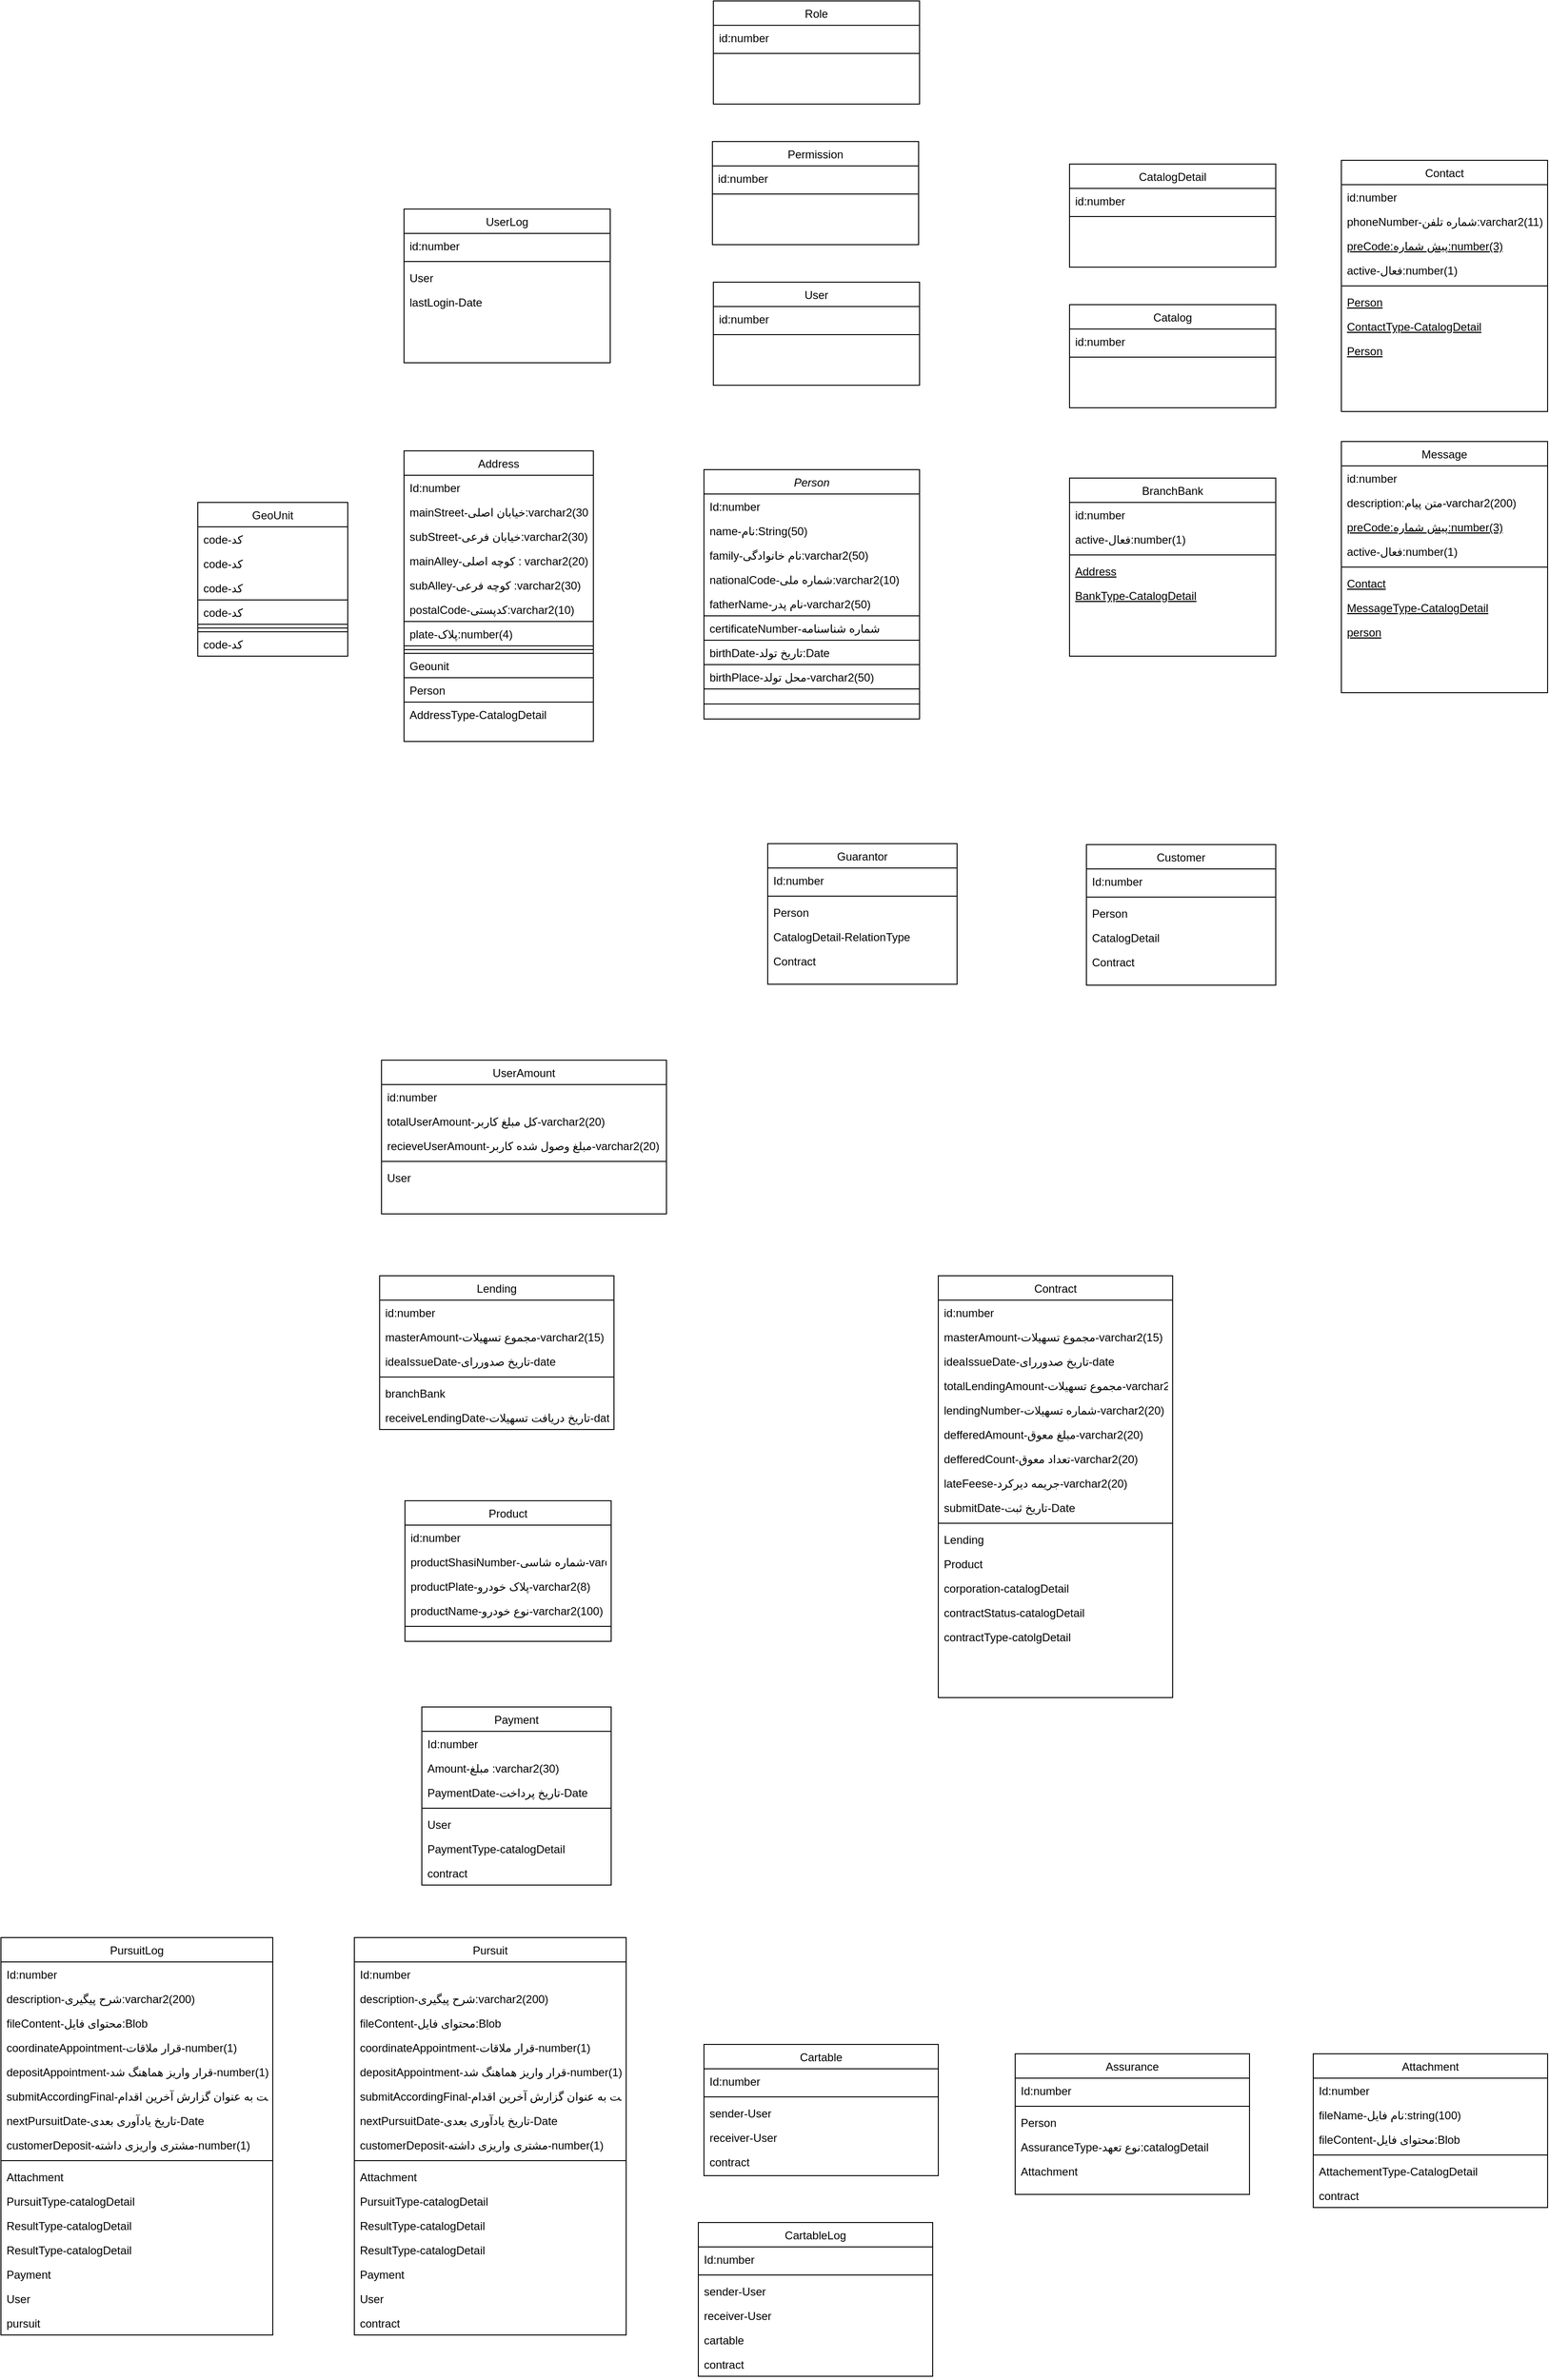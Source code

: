 <mxfile version="13.6.4" type="device"><diagram id="C5RBs43oDa-KdzZeNtuy" name="Page-1"><mxGraphModel dx="2522" dy="2820" grid="1" gridSize="10" guides="1" tooltips="1" connect="1" arrows="1" fold="1" page="1" pageScale="1" pageWidth="827" pageHeight="1169" math="0" shadow="0"><root><mxCell id="WIyWlLk6GJQsqaUBKTNV-0"/><mxCell id="WIyWlLk6GJQsqaUBKTNV-1" parent="WIyWlLk6GJQsqaUBKTNV-0"/><mxCell id="zkfFHV4jXpPFQw0GAbJ--6" value="Contact" style="swimlane;fontStyle=0;align=center;verticalAlign=top;childLayout=stackLayout;horizontal=1;startSize=26;horizontalStack=0;resizeParent=1;resizeLast=0;collapsible=1;marginBottom=0;rounded=0;shadow=0;strokeWidth=1;" parent="WIyWlLk6GJQsqaUBKTNV-1" vertex="1"><mxGeometry x="560" y="-1330" width="220" height="268" as="geometry"><mxRectangle x="130" y="380" width="160" height="26" as="alternateBounds"/></mxGeometry></mxCell><mxCell id="zkfFHV4jXpPFQw0GAbJ--7" value="id:number" style="text;align=left;verticalAlign=top;spacingLeft=4;spacingRight=4;overflow=hidden;rotatable=0;points=[[0,0.5],[1,0.5]];portConstraint=eastwest;" parent="zkfFHV4jXpPFQw0GAbJ--6" vertex="1"><mxGeometry y="26" width="220" height="26" as="geometry"/></mxCell><mxCell id="zkfFHV4jXpPFQw0GAbJ--8" value="phoneNumber-شماره تلفن:varchar2(11)" style="text;align=left;verticalAlign=top;spacingLeft=4;spacingRight=4;overflow=hidden;rotatable=0;points=[[0,0.5],[1,0.5]];portConstraint=eastwest;rounded=0;shadow=0;html=0;" parent="zkfFHV4jXpPFQw0GAbJ--6" vertex="1"><mxGeometry y="52" width="220" height="26" as="geometry"/></mxCell><mxCell id="zkfFHV4jXpPFQw0GAbJ--10" value="preCode:پیش شماره:number(3)" style="text;align=left;verticalAlign=top;spacingLeft=4;spacingRight=4;overflow=hidden;rotatable=0;points=[[0,0.5],[1,0.5]];portConstraint=eastwest;fontStyle=4" parent="zkfFHV4jXpPFQw0GAbJ--6" vertex="1"><mxGeometry y="78" width="220" height="26" as="geometry"/></mxCell><mxCell id="zkfFHV4jXpPFQw0GAbJ--11" value="active-فعال:number(1)" style="text;align=left;verticalAlign=top;spacingLeft=4;spacingRight=4;overflow=hidden;rotatable=0;points=[[0,0.5],[1,0.5]];portConstraint=eastwest;" parent="zkfFHV4jXpPFQw0GAbJ--6" vertex="1"><mxGeometry y="104" width="220" height="26" as="geometry"/></mxCell><mxCell id="zkfFHV4jXpPFQw0GAbJ--9" value="" style="line;html=1;strokeWidth=1;align=left;verticalAlign=middle;spacingTop=-1;spacingLeft=3;spacingRight=3;rotatable=0;labelPosition=right;points=[];portConstraint=eastwest;" parent="zkfFHV4jXpPFQw0GAbJ--6" vertex="1"><mxGeometry y="130" width="220" height="8" as="geometry"/></mxCell><mxCell id="hDIeTfLt6KvK6d02lA_s-30" value="Person" style="text;align=left;verticalAlign=top;spacingLeft=4;spacingRight=4;overflow=hidden;rotatable=0;points=[[0,0.5],[1,0.5]];portConstraint=eastwest;fontStyle=4" parent="zkfFHV4jXpPFQw0GAbJ--6" vertex="1"><mxGeometry y="138" width="220" height="26" as="geometry"/></mxCell><mxCell id="hDIeTfLt6KvK6d02lA_s-31" value="ContactType-CatalogDetail" style="text;align=left;verticalAlign=top;spacingLeft=4;spacingRight=4;overflow=hidden;rotatable=0;points=[[0,0.5],[1,0.5]];portConstraint=eastwest;fontStyle=4" parent="zkfFHV4jXpPFQw0GAbJ--6" vertex="1"><mxGeometry y="164" width="220" height="26" as="geometry"/></mxCell><mxCell id="hDIeTfLt6KvK6d02lA_s-32" value="Person" style="text;align=left;verticalAlign=top;spacingLeft=4;spacingRight=4;overflow=hidden;rotatable=0;points=[[0,0.5],[1,0.5]];portConstraint=eastwest;fontStyle=4" parent="zkfFHV4jXpPFQw0GAbJ--6" vertex="1"><mxGeometry y="190" width="220" height="26" as="geometry"/></mxCell><mxCell id="hDIeTfLt6KvK6d02lA_s-39" value="Message" style="swimlane;fontStyle=0;align=center;verticalAlign=top;childLayout=stackLayout;horizontal=1;startSize=26;horizontalStack=0;resizeParent=1;resizeLast=0;collapsible=1;marginBottom=0;rounded=0;shadow=0;strokeWidth=1;" parent="WIyWlLk6GJQsqaUBKTNV-1" vertex="1"><mxGeometry x="560" y="-1030" width="220" height="268" as="geometry"><mxRectangle x="130" y="380" width="160" height="26" as="alternateBounds"/></mxGeometry></mxCell><mxCell id="hDIeTfLt6KvK6d02lA_s-40" value="id:number" style="text;align=left;verticalAlign=top;spacingLeft=4;spacingRight=4;overflow=hidden;rotatable=0;points=[[0,0.5],[1,0.5]];portConstraint=eastwest;" parent="hDIeTfLt6KvK6d02lA_s-39" vertex="1"><mxGeometry y="26" width="220" height="26" as="geometry"/></mxCell><mxCell id="hDIeTfLt6KvK6d02lA_s-41" value="description:متن پیام-varchar2(200)" style="text;align=left;verticalAlign=top;spacingLeft=4;spacingRight=4;overflow=hidden;rotatable=0;points=[[0,0.5],[1,0.5]];portConstraint=eastwest;rounded=0;shadow=0;html=0;" parent="hDIeTfLt6KvK6d02lA_s-39" vertex="1"><mxGeometry y="52" width="220" height="26" as="geometry"/></mxCell><mxCell id="hDIeTfLt6KvK6d02lA_s-42" value="preCode:پیش شماره:number(3)" style="text;align=left;verticalAlign=top;spacingLeft=4;spacingRight=4;overflow=hidden;rotatable=0;points=[[0,0.5],[1,0.5]];portConstraint=eastwest;fontStyle=4" parent="hDIeTfLt6KvK6d02lA_s-39" vertex="1"><mxGeometry y="78" width="220" height="26" as="geometry"/></mxCell><mxCell id="hDIeTfLt6KvK6d02lA_s-43" value="active-فعال:number(1)" style="text;align=left;verticalAlign=top;spacingLeft=4;spacingRight=4;overflow=hidden;rotatable=0;points=[[0,0.5],[1,0.5]];portConstraint=eastwest;" parent="hDIeTfLt6KvK6d02lA_s-39" vertex="1"><mxGeometry y="104" width="220" height="26" as="geometry"/></mxCell><mxCell id="hDIeTfLt6KvK6d02lA_s-46" value="" style="line;html=1;strokeWidth=1;align=left;verticalAlign=middle;spacingTop=-1;spacingLeft=3;spacingRight=3;rotatable=0;labelPosition=right;points=[];portConstraint=eastwest;" parent="hDIeTfLt6KvK6d02lA_s-39" vertex="1"><mxGeometry y="130" width="220" height="8" as="geometry"/></mxCell><mxCell id="hDIeTfLt6KvK6d02lA_s-47" value="Contact" style="text;align=left;verticalAlign=top;spacingLeft=4;spacingRight=4;overflow=hidden;rotatable=0;points=[[0,0.5],[1,0.5]];portConstraint=eastwest;fontStyle=4" parent="hDIeTfLt6KvK6d02lA_s-39" vertex="1"><mxGeometry y="138" width="220" height="26" as="geometry"/></mxCell><mxCell id="hDIeTfLt6KvK6d02lA_s-48" value="MessageType-CatalogDetail" style="text;align=left;verticalAlign=top;spacingLeft=4;spacingRight=4;overflow=hidden;rotatable=0;points=[[0,0.5],[1,0.5]];portConstraint=eastwest;fontStyle=4" parent="hDIeTfLt6KvK6d02lA_s-39" vertex="1"><mxGeometry y="164" width="220" height="26" as="geometry"/></mxCell><mxCell id="3shs-tokEm1xAMfO8wNQ-30" value="person" style="text;align=left;verticalAlign=top;spacingLeft=4;spacingRight=4;overflow=hidden;rotatable=0;points=[[0,0.5],[1,0.5]];portConstraint=eastwest;fontStyle=4" parent="hDIeTfLt6KvK6d02lA_s-39" vertex="1"><mxGeometry y="190" width="220" height="26" as="geometry"/></mxCell><mxCell id="zkfFHV4jXpPFQw0GAbJ--17" value="Address" style="swimlane;fontStyle=0;align=center;verticalAlign=top;childLayout=stackLayout;horizontal=1;startSize=26;horizontalStack=0;resizeParent=1;resizeLast=0;collapsible=1;marginBottom=0;rounded=0;shadow=0;strokeWidth=1;" parent="WIyWlLk6GJQsqaUBKTNV-1" vertex="1"><mxGeometry x="-440" y="-1020" width="202" height="310" as="geometry"><mxRectangle x="550" y="140" width="160" height="26" as="alternateBounds"/></mxGeometry></mxCell><mxCell id="hDIeTfLt6KvK6d02lA_s-26" value="Id:number" style="text;align=left;verticalAlign=top;spacingLeft=4;spacingRight=4;overflow=hidden;rotatable=0;points=[[0,0.5],[1,0.5]];portConstraint=eastwest;" parent="zkfFHV4jXpPFQw0GAbJ--17" vertex="1"><mxGeometry y="26" width="202" height="26" as="geometry"/></mxCell><mxCell id="zkfFHV4jXpPFQw0GAbJ--19" value="mainStreet-خیابان اصلی:varchar2(30)" style="text;align=left;verticalAlign=top;spacingLeft=4;spacingRight=4;overflow=hidden;rotatable=0;points=[[0,0.5],[1,0.5]];portConstraint=eastwest;rounded=0;shadow=0;html=0;" parent="zkfFHV4jXpPFQw0GAbJ--17" vertex="1"><mxGeometry y="52" width="202" height="26" as="geometry"/></mxCell><mxCell id="zkfFHV4jXpPFQw0GAbJ--20" value="subStreet-خیابان فرعی:varchar2(30)" style="text;align=left;verticalAlign=top;spacingLeft=4;spacingRight=4;overflow=hidden;rotatable=0;points=[[0,0.5],[1,0.5]];portConstraint=eastwest;rounded=0;shadow=0;html=0;" parent="zkfFHV4jXpPFQw0GAbJ--17" vertex="1"><mxGeometry y="78" width="202" height="26" as="geometry"/></mxCell><mxCell id="zkfFHV4jXpPFQw0GAbJ--18" value="mainAlley-کوچه اصلی : varchar2(20)" style="text;align=left;verticalAlign=top;spacingLeft=4;spacingRight=4;overflow=hidden;rotatable=0;points=[[0,0.5],[1,0.5]];portConstraint=eastwest;" parent="zkfFHV4jXpPFQw0GAbJ--17" vertex="1"><mxGeometry y="104" width="202" height="26" as="geometry"/></mxCell><mxCell id="zkfFHV4jXpPFQw0GAbJ--21" value="subAlley-کوچه فرعی :varchar2(30)" style="text;align=left;verticalAlign=top;spacingLeft=4;spacingRight=4;overflow=hidden;rotatable=0;points=[[0,0.5],[1,0.5]];portConstraint=eastwest;rounded=0;shadow=0;html=0;" parent="zkfFHV4jXpPFQw0GAbJ--17" vertex="1"><mxGeometry y="130" width="202" height="26" as="geometry"/></mxCell><mxCell id="zkfFHV4jXpPFQw0GAbJ--22" value="postalCode-کدپستی:varchar2(10)" style="text;align=left;verticalAlign=top;spacingLeft=4;spacingRight=4;overflow=hidden;rotatable=0;points=[[0,0.5],[1,0.5]];portConstraint=eastwest;rounded=0;shadow=0;html=0;" parent="zkfFHV4jXpPFQw0GAbJ--17" vertex="1"><mxGeometry y="156" width="202" height="26" as="geometry"/></mxCell><mxCell id="zkfFHV4jXpPFQw0GAbJ--24" value="plate-پلاک:number(4)" style="text;align=left;verticalAlign=top;spacingLeft=4;spacingRight=4;overflow=hidden;rotatable=0;points=[[0,0.5],[1,0.5]];portConstraint=eastwest;strokeColor=#000000;" parent="zkfFHV4jXpPFQw0GAbJ--17" vertex="1"><mxGeometry y="182" width="202" height="26" as="geometry"/></mxCell><mxCell id="zkfFHV4jXpPFQw0GAbJ--23" value="" style="line;html=1;strokeWidth=1;align=left;verticalAlign=middle;spacingTop=-1;spacingLeft=3;spacingRight=3;rotatable=0;labelPosition=right;points=[];portConstraint=eastwest;" parent="zkfFHV4jXpPFQw0GAbJ--17" vertex="1"><mxGeometry y="208" width="202" height="8" as="geometry"/></mxCell><mxCell id="zkfFHV4jXpPFQw0GAbJ--25" value="Geounit" style="text;align=left;verticalAlign=top;spacingLeft=4;spacingRight=4;overflow=hidden;rotatable=0;points=[[0,0.5],[1,0.5]];portConstraint=eastwest;strokeColor=#000000;" parent="zkfFHV4jXpPFQw0GAbJ--17" vertex="1"><mxGeometry y="216" width="202" height="26" as="geometry"/></mxCell><mxCell id="hDIeTfLt6KvK6d02lA_s-24" value="Person" style="text;align=left;verticalAlign=top;spacingLeft=4;spacingRight=4;overflow=hidden;rotatable=0;points=[[0,0.5],[1,0.5]];portConstraint=eastwest;rounded=0;shadow=0;html=0;strokeColor=#000000;" parent="zkfFHV4jXpPFQw0GAbJ--17" vertex="1"><mxGeometry y="242" width="202" height="26" as="geometry"/></mxCell><mxCell id="hDIeTfLt6KvK6d02lA_s-27" value="AddressType-CatalogDetail" style="text;align=left;verticalAlign=top;spacingLeft=4;spacingRight=4;overflow=hidden;rotatable=0;points=[[0,0.5],[1,0.5]];portConstraint=eastwest;rounded=0;shadow=0;html=0;" parent="zkfFHV4jXpPFQw0GAbJ--17" vertex="1"><mxGeometry y="268" width="202" height="26" as="geometry"/></mxCell><mxCell id="hDIeTfLt6KvK6d02lA_s-52" value="BranchBank" style="swimlane;fontStyle=0;align=center;verticalAlign=top;childLayout=stackLayout;horizontal=1;startSize=26;horizontalStack=0;resizeParent=1;resizeLast=0;collapsible=1;marginBottom=0;rounded=0;shadow=0;strokeWidth=1;" parent="WIyWlLk6GJQsqaUBKTNV-1" vertex="1"><mxGeometry x="270" y="-991" width="220" height="190" as="geometry"><mxRectangle x="130" y="380" width="160" height="26" as="alternateBounds"/></mxGeometry></mxCell><mxCell id="hDIeTfLt6KvK6d02lA_s-53" value="id:number" style="text;align=left;verticalAlign=top;spacingLeft=4;spacingRight=4;overflow=hidden;rotatable=0;points=[[0,0.5],[1,0.5]];portConstraint=eastwest;" parent="hDIeTfLt6KvK6d02lA_s-52" vertex="1"><mxGeometry y="26" width="220" height="26" as="geometry"/></mxCell><mxCell id="hDIeTfLt6KvK6d02lA_s-56" value="active-فعال:number(1)" style="text;align=left;verticalAlign=top;spacingLeft=4;spacingRight=4;overflow=hidden;rotatable=0;points=[[0,0.5],[1,0.5]];portConstraint=eastwest;" parent="hDIeTfLt6KvK6d02lA_s-52" vertex="1"><mxGeometry y="52" width="220" height="26" as="geometry"/></mxCell><mxCell id="hDIeTfLt6KvK6d02lA_s-59" value="" style="line;html=1;strokeWidth=1;align=left;verticalAlign=middle;spacingTop=-1;spacingLeft=3;spacingRight=3;rotatable=0;labelPosition=right;points=[];portConstraint=eastwest;" parent="hDIeTfLt6KvK6d02lA_s-52" vertex="1"><mxGeometry y="78" width="220" height="8" as="geometry"/></mxCell><mxCell id="hDIeTfLt6KvK6d02lA_s-60" value="Address" style="text;align=left;verticalAlign=top;spacingLeft=4;spacingRight=4;overflow=hidden;rotatable=0;points=[[0,0.5],[1,0.5]];portConstraint=eastwest;fontStyle=4" parent="hDIeTfLt6KvK6d02lA_s-52" vertex="1"><mxGeometry y="86" width="220" height="26" as="geometry"/></mxCell><mxCell id="hDIeTfLt6KvK6d02lA_s-61" value="BankType-CatalogDetail" style="text;align=left;verticalAlign=top;spacingLeft=4;spacingRight=4;overflow=hidden;rotatable=0;points=[[0,0.5],[1,0.5]];portConstraint=eastwest;fontStyle=4" parent="hDIeTfLt6KvK6d02lA_s-52" vertex="1"><mxGeometry y="112" width="220" height="26" as="geometry"/></mxCell><mxCell id="zkfFHV4jXpPFQw0GAbJ--0" value="Person" style="swimlane;fontStyle=2;align=center;verticalAlign=top;childLayout=stackLayout;horizontal=1;startSize=26;horizontalStack=0;resizeParent=1;resizeLast=0;collapsible=1;marginBottom=0;rounded=0;shadow=0;strokeWidth=1;" parent="WIyWlLk6GJQsqaUBKTNV-1" vertex="1"><mxGeometry x="-120" y="-1000" width="230" height="266" as="geometry"><mxRectangle x="230" y="140" width="160" height="26" as="alternateBounds"/></mxGeometry></mxCell><mxCell id="hDIeTfLt6KvK6d02lA_s-25" value="Id:number" style="text;align=left;verticalAlign=top;spacingLeft=4;spacingRight=4;overflow=hidden;rotatable=0;points=[[0,0.5],[1,0.5]];portConstraint=eastwest;rounded=0;shadow=0;html=0;" parent="zkfFHV4jXpPFQw0GAbJ--0" vertex="1"><mxGeometry y="26" width="230" height="26" as="geometry"/></mxCell><mxCell id="zkfFHV4jXpPFQw0GAbJ--3" value="name-نام:String(50)" style="text;align=left;verticalAlign=top;spacingLeft=4;spacingRight=4;overflow=hidden;rotatable=0;points=[[0,0.5],[1,0.5]];portConstraint=eastwest;rounded=0;shadow=0;html=0;" parent="zkfFHV4jXpPFQw0GAbJ--0" vertex="1"><mxGeometry y="52" width="230" height="26" as="geometry"/></mxCell><mxCell id="zkfFHV4jXpPFQw0GAbJ--1" value="family-نام خانوادگی:varchar2(50)" style="text;align=left;verticalAlign=top;spacingLeft=4;spacingRight=4;overflow=hidden;rotatable=0;points=[[0,0.5],[1,0.5]];portConstraint=eastwest;" parent="zkfFHV4jXpPFQw0GAbJ--0" vertex="1"><mxGeometry y="78" width="230" height="26" as="geometry"/></mxCell><mxCell id="zkfFHV4jXpPFQw0GAbJ--5" value="nationalCode-شماره ملی:varchar2(10)" style="text;align=left;verticalAlign=top;spacingLeft=4;spacingRight=4;overflow=hidden;rotatable=0;points=[[0,0.5],[1,0.5]];portConstraint=eastwest;" parent="zkfFHV4jXpPFQw0GAbJ--0" vertex="1"><mxGeometry y="104" width="230" height="26" as="geometry"/></mxCell><mxCell id="hDIeTfLt6KvK6d02lA_s-11" value="fatherName-نام پدر-varchar2(50)" style="text;align=left;verticalAlign=top;spacingLeft=4;spacingRight=4;overflow=hidden;rotatable=0;points=[[0,0.5],[1,0.5]];portConstraint=eastwest;rounded=0;shadow=0;html=0;" parent="zkfFHV4jXpPFQw0GAbJ--0" vertex="1"><mxGeometry y="130" width="230" height="26" as="geometry"/></mxCell><mxCell id="hDIeTfLt6KvK6d02lA_s-12" value="certificateNumber-شماره شناسنامه" style="text;align=left;verticalAlign=top;spacingLeft=4;spacingRight=4;overflow=hidden;rotatable=0;points=[[0,0.5],[1,0.5]];portConstraint=eastwest;rounded=0;shadow=0;html=0;strokeColor=#000000;" parent="zkfFHV4jXpPFQw0GAbJ--0" vertex="1"><mxGeometry y="156" width="230" height="26" as="geometry"/></mxCell><mxCell id="hDIeTfLt6KvK6d02lA_s-13" value="birthDate-تاریخ تولد:Date" style="text;align=left;verticalAlign=top;spacingLeft=4;spacingRight=4;overflow=hidden;rotatable=0;points=[[0,0.5],[1,0.5]];portConstraint=eastwest;rounded=0;shadow=0;html=0;strokeColor=#000000;" parent="zkfFHV4jXpPFQw0GAbJ--0" vertex="1"><mxGeometry y="182" width="230" height="26" as="geometry"/></mxCell><mxCell id="hDIeTfLt6KvK6d02lA_s-10" value="birthPlace-محل تولد-varchar2(50)" style="text;align=left;verticalAlign=top;spacingLeft=4;spacingRight=4;overflow=hidden;rotatable=0;points=[[0,0.5],[1,0.5]];portConstraint=eastwest;rounded=0;shadow=0;html=0;strokeColor=#000000;" parent="zkfFHV4jXpPFQw0GAbJ--0" vertex="1"><mxGeometry y="208" width="230" height="26" as="geometry"/></mxCell><mxCell id="zkfFHV4jXpPFQw0GAbJ--4" value="" style="line;html=1;strokeWidth=1;align=left;verticalAlign=middle;spacingTop=-1;spacingLeft=3;spacingRight=3;rotatable=0;labelPosition=right;points=[];portConstraint=eastwest;" parent="zkfFHV4jXpPFQw0GAbJ--0" vertex="1"><mxGeometry y="234" width="230" height="32" as="geometry"/></mxCell><mxCell id="WtENblHsmx-C4HpAd89t-69" value="Payment" style="swimlane;fontStyle=0;align=center;verticalAlign=top;childLayout=stackLayout;horizontal=1;startSize=26;horizontalStack=0;resizeParent=1;resizeLast=0;collapsible=1;marginBottom=0;rounded=0;shadow=0;strokeWidth=1;" parent="WIyWlLk6GJQsqaUBKTNV-1" vertex="1"><mxGeometry x="-421" y="320" width="202" height="190" as="geometry"><mxRectangle x="550" y="140" width="160" height="26" as="alternateBounds"/></mxGeometry></mxCell><mxCell id="WtENblHsmx-C4HpAd89t-70" value="Id:number" style="text;align=left;verticalAlign=top;spacingLeft=4;spacingRight=4;overflow=hidden;rotatable=0;points=[[0,0.5],[1,0.5]];portConstraint=eastwest;" parent="WtENblHsmx-C4HpAd89t-69" vertex="1"><mxGeometry y="26" width="202" height="26" as="geometry"/></mxCell><mxCell id="WtENblHsmx-C4HpAd89t-74" value="Amount-مبلغ :varchar2(30)" style="text;align=left;verticalAlign=top;spacingLeft=4;spacingRight=4;overflow=hidden;rotatable=0;points=[[0,0.5],[1,0.5]];portConstraint=eastwest;" parent="WtENblHsmx-C4HpAd89t-69" vertex="1"><mxGeometry y="52" width="202" height="26" as="geometry"/></mxCell><mxCell id="WtENblHsmx-C4HpAd89t-76" value="PaymentDate-تاریخ پرداخت-Date" style="text;align=left;verticalAlign=top;spacingLeft=4;spacingRight=4;overflow=hidden;rotatable=0;points=[[0,0.5],[1,0.5]];portConstraint=eastwest;" parent="WtENblHsmx-C4HpAd89t-69" vertex="1"><mxGeometry y="78" width="202" height="26" as="geometry"/></mxCell><mxCell id="WtENblHsmx-C4HpAd89t-71" value="" style="line;html=1;strokeWidth=1;align=left;verticalAlign=middle;spacingTop=-1;spacingLeft=3;spacingRight=3;rotatable=0;labelPosition=right;points=[];portConstraint=eastwest;" parent="WtENblHsmx-C4HpAd89t-69" vertex="1"><mxGeometry y="104" width="202" height="8" as="geometry"/></mxCell><mxCell id="WtENblHsmx-C4HpAd89t-72" value="User" style="text;align=left;verticalAlign=top;spacingLeft=4;spacingRight=4;overflow=hidden;rotatable=0;points=[[0,0.5],[1,0.5]];portConstraint=eastwest;rounded=0;shadow=0;html=0;" parent="WtENblHsmx-C4HpAd89t-69" vertex="1"><mxGeometry y="112" width="202" height="26" as="geometry"/></mxCell><mxCell id="WtENblHsmx-C4HpAd89t-75" value="PaymentType-catalogDetail" style="text;align=left;verticalAlign=top;spacingLeft=4;spacingRight=4;overflow=hidden;rotatable=0;points=[[0,0.5],[1,0.5]];portConstraint=eastwest;" parent="WtENblHsmx-C4HpAd89t-69" vertex="1"><mxGeometry y="138" width="202" height="26" as="geometry"/></mxCell><mxCell id="3shs-tokEm1xAMfO8wNQ-29" value="contract" style="text;align=left;verticalAlign=top;spacingLeft=4;spacingRight=4;overflow=hidden;rotatable=0;points=[[0,0.5],[1,0.5]];portConstraint=eastwest;rounded=0;shadow=0;html=0;" parent="WtENblHsmx-C4HpAd89t-69" vertex="1"><mxGeometry y="164" width="202" height="26" as="geometry"/></mxCell><mxCell id="WtENblHsmx-C4HpAd89t-0" value="Assurance" style="swimlane;fontStyle=0;align=center;verticalAlign=top;childLayout=stackLayout;horizontal=1;startSize=26;horizontalStack=0;resizeParent=1;resizeLast=0;collapsible=1;marginBottom=0;rounded=0;shadow=0;strokeWidth=1;" parent="WIyWlLk6GJQsqaUBKTNV-1" vertex="1"><mxGeometry x="212" y="690" width="250" height="150" as="geometry"><mxRectangle x="550" y="140" width="160" height="26" as="alternateBounds"/></mxGeometry></mxCell><mxCell id="WtENblHsmx-C4HpAd89t-1" value="Id:number" style="text;align=left;verticalAlign=top;spacingLeft=4;spacingRight=4;overflow=hidden;rotatable=0;points=[[0,0.5],[1,0.5]];portConstraint=eastwest;" parent="WtENblHsmx-C4HpAd89t-0" vertex="1"><mxGeometry y="26" width="250" height="26" as="geometry"/></mxCell><mxCell id="WtENblHsmx-C4HpAd89t-2" value="" style="line;html=1;strokeWidth=1;align=left;verticalAlign=middle;spacingTop=-1;spacingLeft=3;spacingRight=3;rotatable=0;labelPosition=right;points=[];portConstraint=eastwest;" parent="WtENblHsmx-C4HpAd89t-0" vertex="1"><mxGeometry y="52" width="250" height="8" as="geometry"/></mxCell><mxCell id="WtENblHsmx-C4HpAd89t-3" value="Person" style="text;align=left;verticalAlign=top;spacingLeft=4;spacingRight=4;overflow=hidden;rotatable=0;points=[[0,0.5],[1,0.5]];portConstraint=eastwest;rounded=0;shadow=0;html=0;" parent="WtENblHsmx-C4HpAd89t-0" vertex="1"><mxGeometry y="60" width="250" height="26" as="geometry"/></mxCell><mxCell id="WtENblHsmx-C4HpAd89t-5" value="AssuranceType-نوع تعهد:catalogDetail" style="text;align=left;verticalAlign=top;spacingLeft=4;spacingRight=4;overflow=hidden;rotatable=0;points=[[0,0.5],[1,0.5]];portConstraint=eastwest;rounded=0;shadow=0;html=0;" parent="WtENblHsmx-C4HpAd89t-0" vertex="1"><mxGeometry y="86" width="250" height="26" as="geometry"/></mxCell><mxCell id="WtENblHsmx-C4HpAd89t-68" value="Attachment" style="text;align=left;verticalAlign=top;spacingLeft=4;spacingRight=4;overflow=hidden;rotatable=0;points=[[0,0.5],[1,0.5]];portConstraint=eastwest;rounded=0;shadow=0;html=0;" parent="WtENblHsmx-C4HpAd89t-0" vertex="1"><mxGeometry y="112" width="250" height="26" as="geometry"/></mxCell><mxCell id="WtENblHsmx-C4HpAd89t-6" value="Attachment" style="swimlane;fontStyle=0;align=center;verticalAlign=top;childLayout=stackLayout;horizontal=1;startSize=26;horizontalStack=0;resizeParent=1;resizeLast=0;collapsible=1;marginBottom=0;rounded=0;shadow=0;strokeWidth=1;" parent="WIyWlLk6GJQsqaUBKTNV-1" vertex="1"><mxGeometry x="530" y="690" width="250" height="164" as="geometry"><mxRectangle x="550" y="140" width="160" height="26" as="alternateBounds"/></mxGeometry></mxCell><mxCell id="WtENblHsmx-C4HpAd89t-7" value="Id:number" style="text;align=left;verticalAlign=top;spacingLeft=4;spacingRight=4;overflow=hidden;rotatable=0;points=[[0,0.5],[1,0.5]];portConstraint=eastwest;" parent="WtENblHsmx-C4HpAd89t-6" vertex="1"><mxGeometry y="26" width="250" height="26" as="geometry"/></mxCell><mxCell id="WtENblHsmx-C4HpAd89t-12" value="fileName-نام فایل:string(100)" style="text;align=left;verticalAlign=top;spacingLeft=4;spacingRight=4;overflow=hidden;rotatable=0;points=[[0,0.5],[1,0.5]];portConstraint=eastwest;" parent="WtENblHsmx-C4HpAd89t-6" vertex="1"><mxGeometry y="52" width="250" height="26" as="geometry"/></mxCell><mxCell id="WtENblHsmx-C4HpAd89t-11" value="fileContent-محتوای فایل:Blob" style="text;align=left;verticalAlign=top;spacingLeft=4;spacingRight=4;overflow=hidden;rotatable=0;points=[[0,0.5],[1,0.5]];portConstraint=eastwest;" parent="WtENblHsmx-C4HpAd89t-6" vertex="1"><mxGeometry y="78" width="250" height="26" as="geometry"/></mxCell><mxCell id="WtENblHsmx-C4HpAd89t-8" value="" style="line;html=1;strokeWidth=1;align=left;verticalAlign=middle;spacingTop=-1;spacingLeft=3;spacingRight=3;rotatable=0;labelPosition=right;points=[];portConstraint=eastwest;" parent="WtENblHsmx-C4HpAd89t-6" vertex="1"><mxGeometry y="104" width="250" height="8" as="geometry"/></mxCell><mxCell id="WtENblHsmx-C4HpAd89t-10" value="AttachementType-CatalogDetail" style="text;align=left;verticalAlign=top;spacingLeft=4;spacingRight=4;overflow=hidden;rotatable=0;points=[[0,0.5],[1,0.5]];portConstraint=eastwest;rounded=0;shadow=0;html=0;" parent="WtENblHsmx-C4HpAd89t-6" vertex="1"><mxGeometry y="112" width="250" height="26" as="geometry"/></mxCell><mxCell id="3shs-tokEm1xAMfO8wNQ-28" value="contract" style="text;align=left;verticalAlign=top;spacingLeft=4;spacingRight=4;overflow=hidden;rotatable=0;points=[[0,0.5],[1,0.5]];portConstraint=eastwest;rounded=0;shadow=0;html=0;" parent="WtENblHsmx-C4HpAd89t-6" vertex="1"><mxGeometry y="138" width="250" height="26" as="geometry"/></mxCell><mxCell id="WtENblHsmx-C4HpAd89t-46" value="Cartable" style="swimlane;fontStyle=0;align=center;verticalAlign=top;childLayout=stackLayout;horizontal=1;startSize=26;horizontalStack=0;resizeParent=1;resizeLast=0;collapsible=1;marginBottom=0;rounded=0;shadow=0;strokeWidth=1;" parent="WIyWlLk6GJQsqaUBKTNV-1" vertex="1"><mxGeometry x="-120" y="680" width="250" height="140" as="geometry"><mxRectangle x="550" y="140" width="160" height="26" as="alternateBounds"/></mxGeometry></mxCell><mxCell id="WtENblHsmx-C4HpAd89t-47" value="Id:number" style="text;align=left;verticalAlign=top;spacingLeft=4;spacingRight=4;overflow=hidden;rotatable=0;points=[[0,0.5],[1,0.5]];portConstraint=eastwest;" parent="WtENblHsmx-C4HpAd89t-46" vertex="1"><mxGeometry y="26" width="250" height="26" as="geometry"/></mxCell><mxCell id="WtENblHsmx-C4HpAd89t-48" value="" style="line;html=1;strokeWidth=1;align=left;verticalAlign=middle;spacingTop=-1;spacingLeft=3;spacingRight=3;rotatable=0;labelPosition=right;points=[];portConstraint=eastwest;" parent="WtENblHsmx-C4HpAd89t-46" vertex="1"><mxGeometry y="52" width="250" height="8" as="geometry"/></mxCell><mxCell id="WtENblHsmx-C4HpAd89t-56" value="sender-User" style="text;align=left;verticalAlign=top;spacingLeft=4;spacingRight=4;overflow=hidden;rotatable=0;points=[[0,0.5],[1,0.5]];portConstraint=eastwest;" parent="WtENblHsmx-C4HpAd89t-46" vertex="1"><mxGeometry y="60" width="250" height="26" as="geometry"/></mxCell><mxCell id="WtENblHsmx-C4HpAd89t-57" value="receiver-User" style="text;align=left;verticalAlign=top;spacingLeft=4;spacingRight=4;overflow=hidden;rotatable=0;points=[[0,0.5],[1,0.5]];portConstraint=eastwest;" parent="WtENblHsmx-C4HpAd89t-46" vertex="1"><mxGeometry y="86" width="250" height="26" as="geometry"/></mxCell><mxCell id="3shs-tokEm1xAMfO8wNQ-23" value="contract" style="text;align=left;verticalAlign=top;spacingLeft=4;spacingRight=4;overflow=hidden;rotatable=0;points=[[0,0.5],[1,0.5]];portConstraint=eastwest;" parent="WtENblHsmx-C4HpAd89t-46" vertex="1"><mxGeometry y="112" width="250" height="26" as="geometry"/></mxCell><mxCell id="WtENblHsmx-C4HpAd89t-13" value="Pursuit" style="swimlane;fontStyle=0;align=center;verticalAlign=top;childLayout=stackLayout;horizontal=1;startSize=26;horizontalStack=0;resizeParent=1;resizeLast=0;collapsible=1;marginBottom=0;rounded=0;shadow=0;strokeWidth=1;" parent="WIyWlLk6GJQsqaUBKTNV-1" vertex="1"><mxGeometry x="-493" y="566" width="290" height="424" as="geometry"><mxRectangle x="550" y="140" width="160" height="26" as="alternateBounds"/></mxGeometry></mxCell><mxCell id="WtENblHsmx-C4HpAd89t-14" value="Id:number" style="text;align=left;verticalAlign=top;spacingLeft=4;spacingRight=4;overflow=hidden;rotatable=0;points=[[0,0.5],[1,0.5]];portConstraint=eastwest;" parent="WtENblHsmx-C4HpAd89t-13" vertex="1"><mxGeometry y="26" width="290" height="26" as="geometry"/></mxCell><mxCell id="WtENblHsmx-C4HpAd89t-15" value="description-شرح پیگیری:varchar2(200)" style="text;align=left;verticalAlign=top;spacingLeft=4;spacingRight=4;overflow=hidden;rotatable=0;points=[[0,0.5],[1,0.5]];portConstraint=eastwest;" parent="WtENblHsmx-C4HpAd89t-13" vertex="1"><mxGeometry y="52" width="290" height="26" as="geometry"/></mxCell><mxCell id="WtENblHsmx-C4HpAd89t-16" value="fileContent-محتوای فایل:Blob" style="text;align=left;verticalAlign=top;spacingLeft=4;spacingRight=4;overflow=hidden;rotatable=0;points=[[0,0.5],[1,0.5]];portConstraint=eastwest;" parent="WtENblHsmx-C4HpAd89t-13" vertex="1"><mxGeometry y="78" width="290" height="26" as="geometry"/></mxCell><mxCell id="WtENblHsmx-C4HpAd89t-26" value="coordinateAppointment-قرار ملاقات-number(1)" style="text;align=left;verticalAlign=top;spacingLeft=4;spacingRight=4;overflow=hidden;rotatable=0;points=[[0,0.5],[1,0.5]];portConstraint=eastwest;" parent="WtENblHsmx-C4HpAd89t-13" vertex="1"><mxGeometry y="104" width="290" height="26" as="geometry"/></mxCell><mxCell id="WtENblHsmx-C4HpAd89t-28" value="depositAppointment-قرار واریز هماهنگ شد-number(1)" style="text;align=left;verticalAlign=top;spacingLeft=4;spacingRight=4;overflow=hidden;rotatable=0;points=[[0,0.5],[1,0.5]];portConstraint=eastwest;" parent="WtENblHsmx-C4HpAd89t-13" vertex="1"><mxGeometry y="130" width="290" height="26" as="geometry"/></mxCell><mxCell id="WtENblHsmx-C4HpAd89t-29" value="submitAccordingFinal-ثبت به عنوان گزارش آخرین اقدام-number(1)" style="text;align=left;verticalAlign=top;spacingLeft=4;spacingRight=4;overflow=hidden;rotatable=0;points=[[0,0.5],[1,0.5]];portConstraint=eastwest;" parent="WtENblHsmx-C4HpAd89t-13" vertex="1"><mxGeometry y="156" width="290" height="26" as="geometry"/></mxCell><mxCell id="WtENblHsmx-C4HpAd89t-30" value="nextPursuitDate-تاریخ یادآوری بعدی-Date" style="text;align=left;verticalAlign=top;spacingLeft=4;spacingRight=4;overflow=hidden;rotatable=0;points=[[0,0.5],[1,0.5]];portConstraint=eastwest;" parent="WtENblHsmx-C4HpAd89t-13" vertex="1"><mxGeometry y="182" width="290" height="26" as="geometry"/></mxCell><mxCell id="WtENblHsmx-C4HpAd89t-27" value="customerDeposit-مشتری واریزی داشته-number(1)" style="text;align=left;verticalAlign=top;spacingLeft=4;spacingRight=4;overflow=hidden;rotatable=0;points=[[0,0.5],[1,0.5]];portConstraint=eastwest;" parent="WtENblHsmx-C4HpAd89t-13" vertex="1"><mxGeometry y="208" width="290" height="26" as="geometry"/></mxCell><mxCell id="WtENblHsmx-C4HpAd89t-17" value="" style="line;html=1;strokeWidth=1;align=left;verticalAlign=middle;spacingTop=-1;spacingLeft=3;spacingRight=3;rotatable=0;labelPosition=right;points=[];portConstraint=eastwest;" parent="WtENblHsmx-C4HpAd89t-13" vertex="1"><mxGeometry y="234" width="290" height="8" as="geometry"/></mxCell><mxCell id="WtENblHsmx-C4HpAd89t-18" value="Attachment" style="text;align=left;verticalAlign=top;spacingLeft=4;spacingRight=4;overflow=hidden;rotatable=0;points=[[0,0.5],[1,0.5]];portConstraint=eastwest;rounded=0;shadow=0;html=0;" parent="WtENblHsmx-C4HpAd89t-13" vertex="1"><mxGeometry y="242" width="290" height="26" as="geometry"/></mxCell><mxCell id="WtENblHsmx-C4HpAd89t-20" value="PursuitType-catalogDetail" style="text;align=left;verticalAlign=top;spacingLeft=4;spacingRight=4;overflow=hidden;rotatable=0;points=[[0,0.5],[1,0.5]];portConstraint=eastwest;" parent="WtENblHsmx-C4HpAd89t-13" vertex="1"><mxGeometry y="268" width="290" height="26" as="geometry"/></mxCell><mxCell id="WtENblHsmx-C4HpAd89t-21" value="ResultType-catalogDetail" style="text;align=left;verticalAlign=top;spacingLeft=4;spacingRight=4;overflow=hidden;rotatable=0;points=[[0,0.5],[1,0.5]];portConstraint=eastwest;" parent="WtENblHsmx-C4HpAd89t-13" vertex="1"><mxGeometry y="294" width="290" height="26" as="geometry"/></mxCell><mxCell id="WtENblHsmx-C4HpAd89t-22" value="ResultType-catalogDetail" style="text;align=left;verticalAlign=top;spacingLeft=4;spacingRight=4;overflow=hidden;rotatable=0;points=[[0,0.5],[1,0.5]];portConstraint=eastwest;" parent="WtENblHsmx-C4HpAd89t-13" vertex="1"><mxGeometry y="320" width="290" height="26" as="geometry"/></mxCell><mxCell id="WtENblHsmx-C4HpAd89t-23" value="Payment" style="text;align=left;verticalAlign=top;spacingLeft=4;spacingRight=4;overflow=hidden;rotatable=0;points=[[0,0.5],[1,0.5]];portConstraint=eastwest;" parent="WtENblHsmx-C4HpAd89t-13" vertex="1"><mxGeometry y="346" width="290" height="26" as="geometry"/></mxCell><mxCell id="WtENblHsmx-C4HpAd89t-61" value="User" style="text;align=left;verticalAlign=top;spacingLeft=4;spacingRight=4;overflow=hidden;rotatable=0;points=[[0,0.5],[1,0.5]];portConstraint=eastwest;" parent="WtENblHsmx-C4HpAd89t-13" vertex="1"><mxGeometry y="372" width="290" height="26" as="geometry"/></mxCell><mxCell id="3shs-tokEm1xAMfO8wNQ-26" value="contract" style="text;align=left;verticalAlign=top;spacingLeft=4;spacingRight=4;overflow=hidden;rotatable=0;points=[[0,0.5],[1,0.5]];portConstraint=eastwest;" parent="WtENblHsmx-C4HpAd89t-13" vertex="1"><mxGeometry y="398" width="290" height="26" as="geometry"/></mxCell><mxCell id="WtENblHsmx-C4HpAd89t-31" value="PursuitLog" style="swimlane;fontStyle=0;align=center;verticalAlign=top;childLayout=stackLayout;horizontal=1;startSize=26;horizontalStack=0;resizeParent=1;resizeLast=0;collapsible=1;marginBottom=0;rounded=0;shadow=0;strokeWidth=1;" parent="WIyWlLk6GJQsqaUBKTNV-1" vertex="1"><mxGeometry x="-870" y="566" width="290" height="424" as="geometry"><mxRectangle x="550" y="140" width="160" height="26" as="alternateBounds"/></mxGeometry></mxCell><mxCell id="WtENblHsmx-C4HpAd89t-32" value="Id:number" style="text;align=left;verticalAlign=top;spacingLeft=4;spacingRight=4;overflow=hidden;rotatable=0;points=[[0,0.5],[1,0.5]];portConstraint=eastwest;" parent="WtENblHsmx-C4HpAd89t-31" vertex="1"><mxGeometry y="26" width="290" height="26" as="geometry"/></mxCell><mxCell id="WtENblHsmx-C4HpAd89t-33" value="description-شرح پیگیری:varchar2(200)" style="text;align=left;verticalAlign=top;spacingLeft=4;spacingRight=4;overflow=hidden;rotatable=0;points=[[0,0.5],[1,0.5]];portConstraint=eastwest;" parent="WtENblHsmx-C4HpAd89t-31" vertex="1"><mxGeometry y="52" width="290" height="26" as="geometry"/></mxCell><mxCell id="WtENblHsmx-C4HpAd89t-34" value="fileContent-محتوای فایل:Blob" style="text;align=left;verticalAlign=top;spacingLeft=4;spacingRight=4;overflow=hidden;rotatable=0;points=[[0,0.5],[1,0.5]];portConstraint=eastwest;" parent="WtENblHsmx-C4HpAd89t-31" vertex="1"><mxGeometry y="78" width="290" height="26" as="geometry"/></mxCell><mxCell id="WtENblHsmx-C4HpAd89t-35" value="coordinateAppointment-قرار ملاقات-number(1)" style="text;align=left;verticalAlign=top;spacingLeft=4;spacingRight=4;overflow=hidden;rotatable=0;points=[[0,0.5],[1,0.5]];portConstraint=eastwest;" parent="WtENblHsmx-C4HpAd89t-31" vertex="1"><mxGeometry y="104" width="290" height="26" as="geometry"/></mxCell><mxCell id="WtENblHsmx-C4HpAd89t-36" value="depositAppointment-قرار واریز هماهنگ شد-number(1)" style="text;align=left;verticalAlign=top;spacingLeft=4;spacingRight=4;overflow=hidden;rotatable=0;points=[[0,0.5],[1,0.5]];portConstraint=eastwest;" parent="WtENblHsmx-C4HpAd89t-31" vertex="1"><mxGeometry y="130" width="290" height="26" as="geometry"/></mxCell><mxCell id="WtENblHsmx-C4HpAd89t-37" value="submitAccordingFinal-ثبت به عنوان گزارش آخرین اقدام-number(1)" style="text;align=left;verticalAlign=top;spacingLeft=4;spacingRight=4;overflow=hidden;rotatable=0;points=[[0,0.5],[1,0.5]];portConstraint=eastwest;" parent="WtENblHsmx-C4HpAd89t-31" vertex="1"><mxGeometry y="156" width="290" height="26" as="geometry"/></mxCell><mxCell id="WtENblHsmx-C4HpAd89t-38" value="nextPursuitDate-تاریخ یادآوری بعدی-Date" style="text;align=left;verticalAlign=top;spacingLeft=4;spacingRight=4;overflow=hidden;rotatable=0;points=[[0,0.5],[1,0.5]];portConstraint=eastwest;" parent="WtENblHsmx-C4HpAd89t-31" vertex="1"><mxGeometry y="182" width="290" height="26" as="geometry"/></mxCell><mxCell id="WtENblHsmx-C4HpAd89t-39" value="customerDeposit-مشتری واریزی داشته-number(1)" style="text;align=left;verticalAlign=top;spacingLeft=4;spacingRight=4;overflow=hidden;rotatable=0;points=[[0,0.5],[1,0.5]];portConstraint=eastwest;" parent="WtENblHsmx-C4HpAd89t-31" vertex="1"><mxGeometry y="208" width="290" height="26" as="geometry"/></mxCell><mxCell id="WtENblHsmx-C4HpAd89t-40" value="" style="line;html=1;strokeWidth=1;align=left;verticalAlign=middle;spacingTop=-1;spacingLeft=3;spacingRight=3;rotatable=0;labelPosition=right;points=[];portConstraint=eastwest;" parent="WtENblHsmx-C4HpAd89t-31" vertex="1"><mxGeometry y="234" width="290" height="8" as="geometry"/></mxCell><mxCell id="WtENblHsmx-C4HpAd89t-41" value="Attachment" style="text;align=left;verticalAlign=top;spacingLeft=4;spacingRight=4;overflow=hidden;rotatable=0;points=[[0,0.5],[1,0.5]];portConstraint=eastwest;rounded=0;shadow=0;html=0;" parent="WtENblHsmx-C4HpAd89t-31" vertex="1"><mxGeometry y="242" width="290" height="26" as="geometry"/></mxCell><mxCell id="WtENblHsmx-C4HpAd89t-42" value="PursuitType-catalogDetail" style="text;align=left;verticalAlign=top;spacingLeft=4;spacingRight=4;overflow=hidden;rotatable=0;points=[[0,0.5],[1,0.5]];portConstraint=eastwest;" parent="WtENblHsmx-C4HpAd89t-31" vertex="1"><mxGeometry y="268" width="290" height="26" as="geometry"/></mxCell><mxCell id="WtENblHsmx-C4HpAd89t-43" value="ResultType-catalogDetail" style="text;align=left;verticalAlign=top;spacingLeft=4;spacingRight=4;overflow=hidden;rotatable=0;points=[[0,0.5],[1,0.5]];portConstraint=eastwest;" parent="WtENblHsmx-C4HpAd89t-31" vertex="1"><mxGeometry y="294" width="290" height="26" as="geometry"/></mxCell><mxCell id="WtENblHsmx-C4HpAd89t-44" value="ResultType-catalogDetail" style="text;align=left;verticalAlign=top;spacingLeft=4;spacingRight=4;overflow=hidden;rotatable=0;points=[[0,0.5],[1,0.5]];portConstraint=eastwest;" parent="WtENblHsmx-C4HpAd89t-31" vertex="1"><mxGeometry y="320" width="290" height="26" as="geometry"/></mxCell><mxCell id="WtENblHsmx-C4HpAd89t-45" value="Payment" style="text;align=left;verticalAlign=top;spacingLeft=4;spacingRight=4;overflow=hidden;rotatable=0;points=[[0,0.5],[1,0.5]];portConstraint=eastwest;" parent="WtENblHsmx-C4HpAd89t-31" vertex="1"><mxGeometry y="346" width="290" height="26" as="geometry"/></mxCell><mxCell id="WtENblHsmx-C4HpAd89t-62" value="User" style="text;align=left;verticalAlign=top;spacingLeft=4;spacingRight=4;overflow=hidden;rotatable=0;points=[[0,0.5],[1,0.5]];portConstraint=eastwest;" parent="WtENblHsmx-C4HpAd89t-31" vertex="1"><mxGeometry y="372" width="290" height="26" as="geometry"/></mxCell><mxCell id="3shs-tokEm1xAMfO8wNQ-27" value="pursuit" style="text;align=left;verticalAlign=top;spacingLeft=4;spacingRight=4;overflow=hidden;rotatable=0;points=[[0,0.5],[1,0.5]];portConstraint=eastwest;" parent="WtENblHsmx-C4HpAd89t-31" vertex="1"><mxGeometry y="398" width="290" height="26" as="geometry"/></mxCell><mxCell id="hDIeTfLt6KvK6d02lA_s-136" value="Customer" style="swimlane;fontStyle=0;align=center;verticalAlign=top;childLayout=stackLayout;horizontal=1;startSize=26;horizontalStack=0;resizeParent=1;resizeLast=0;collapsible=1;marginBottom=0;rounded=0;shadow=0;strokeWidth=1;" parent="WIyWlLk6GJQsqaUBKTNV-1" vertex="1"><mxGeometry x="288" y="-600" width="202" height="150" as="geometry"><mxRectangle x="550" y="140" width="160" height="26" as="alternateBounds"/></mxGeometry></mxCell><mxCell id="hDIeTfLt6KvK6d02lA_s-137" value="Id:number" style="text;align=left;verticalAlign=top;spacingLeft=4;spacingRight=4;overflow=hidden;rotatable=0;points=[[0,0.5],[1,0.5]];portConstraint=eastwest;" parent="hDIeTfLt6KvK6d02lA_s-136" vertex="1"><mxGeometry y="26" width="202" height="26" as="geometry"/></mxCell><mxCell id="hDIeTfLt6KvK6d02lA_s-144" value="" style="line;html=1;strokeWidth=1;align=left;verticalAlign=middle;spacingTop=-1;spacingLeft=3;spacingRight=3;rotatable=0;labelPosition=right;points=[];portConstraint=eastwest;" parent="hDIeTfLt6KvK6d02lA_s-136" vertex="1"><mxGeometry y="52" width="202" height="8" as="geometry"/></mxCell><mxCell id="hDIeTfLt6KvK6d02lA_s-146" value="Person" style="text;align=left;verticalAlign=top;spacingLeft=4;spacingRight=4;overflow=hidden;rotatable=0;points=[[0,0.5],[1,0.5]];portConstraint=eastwest;rounded=0;shadow=0;html=0;" parent="hDIeTfLt6KvK6d02lA_s-136" vertex="1"><mxGeometry y="60" width="202" height="26" as="geometry"/></mxCell><mxCell id="hDIeTfLt6KvK6d02lA_s-147" value="CatalogDetail" style="text;align=left;verticalAlign=top;spacingLeft=4;spacingRight=4;overflow=hidden;rotatable=0;points=[[0,0.5],[1,0.5]];portConstraint=eastwest;rounded=0;shadow=0;html=0;" parent="hDIeTfLt6KvK6d02lA_s-136" vertex="1"><mxGeometry y="86" width="202" height="26" as="geometry"/></mxCell><mxCell id="3shs-tokEm1xAMfO8wNQ-32" value="Contract" style="text;align=left;verticalAlign=top;spacingLeft=4;spacingRight=4;overflow=hidden;rotatable=0;points=[[0,0.5],[1,0.5]];portConstraint=eastwest;rounded=0;shadow=0;html=0;" parent="hDIeTfLt6KvK6d02lA_s-136" vertex="1"><mxGeometry y="112" width="202" height="26" as="geometry"/></mxCell><mxCell id="hDIeTfLt6KvK6d02lA_s-76" value="Catalog" style="swimlane;fontStyle=0;align=center;verticalAlign=top;childLayout=stackLayout;horizontal=1;startSize=26;horizontalStack=0;resizeParent=1;resizeLast=0;collapsible=1;marginBottom=0;rounded=0;shadow=0;strokeWidth=1;" parent="WIyWlLk6GJQsqaUBKTNV-1" vertex="1"><mxGeometry x="270" y="-1176" width="220" height="110" as="geometry"><mxRectangle x="130" y="380" width="160" height="26" as="alternateBounds"/></mxGeometry></mxCell><mxCell id="hDIeTfLt6KvK6d02lA_s-77" value="id:number" style="text;align=left;verticalAlign=top;spacingLeft=4;spacingRight=4;overflow=hidden;rotatable=0;points=[[0,0.5],[1,0.5]];portConstraint=eastwest;" parent="hDIeTfLt6KvK6d02lA_s-76" vertex="1"><mxGeometry y="26" width="220" height="26" as="geometry"/></mxCell><mxCell id="hDIeTfLt6KvK6d02lA_s-83" value="" style="line;html=1;strokeWidth=1;align=left;verticalAlign=middle;spacingTop=-1;spacingLeft=3;spacingRight=3;rotatable=0;labelPosition=right;points=[];portConstraint=eastwest;" parent="hDIeTfLt6KvK6d02lA_s-76" vertex="1"><mxGeometry y="52" width="220" height="8" as="geometry"/></mxCell><mxCell id="hDIeTfLt6KvK6d02lA_s-105" value="CatalogDetail" style="swimlane;fontStyle=0;align=center;verticalAlign=top;childLayout=stackLayout;horizontal=1;startSize=26;horizontalStack=0;resizeParent=1;resizeLast=0;collapsible=1;marginBottom=0;rounded=0;shadow=0;strokeWidth=1;" parent="WIyWlLk6GJQsqaUBKTNV-1" vertex="1"><mxGeometry x="270" y="-1326" width="220" height="110" as="geometry"><mxRectangle x="130" y="380" width="160" height="26" as="alternateBounds"/></mxGeometry></mxCell><mxCell id="hDIeTfLt6KvK6d02lA_s-106" value="id:number" style="text;align=left;verticalAlign=top;spacingLeft=4;spacingRight=4;overflow=hidden;rotatable=0;points=[[0,0.5],[1,0.5]];portConstraint=eastwest;" parent="hDIeTfLt6KvK6d02lA_s-105" vertex="1"><mxGeometry y="26" width="220" height="26" as="geometry"/></mxCell><mxCell id="hDIeTfLt6KvK6d02lA_s-107" value="" style="line;html=1;strokeWidth=1;align=left;verticalAlign=middle;spacingTop=-1;spacingLeft=3;spacingRight=3;rotatable=0;labelPosition=right;points=[];portConstraint=eastwest;" parent="hDIeTfLt6KvK6d02lA_s-105" vertex="1"><mxGeometry y="52" width="220" height="8" as="geometry"/></mxCell><mxCell id="hDIeTfLt6KvK6d02lA_s-102" value="User" style="swimlane;fontStyle=0;align=center;verticalAlign=top;childLayout=stackLayout;horizontal=1;startSize=26;horizontalStack=0;resizeParent=1;resizeLast=0;collapsible=1;marginBottom=0;rounded=0;shadow=0;strokeWidth=1;" parent="WIyWlLk6GJQsqaUBKTNV-1" vertex="1"><mxGeometry x="-110" y="-1200" width="220" height="110" as="geometry"><mxRectangle x="130" y="380" width="160" height="26" as="alternateBounds"/></mxGeometry></mxCell><mxCell id="hDIeTfLt6KvK6d02lA_s-103" value="id:number" style="text;align=left;verticalAlign=top;spacingLeft=4;spacingRight=4;overflow=hidden;rotatable=0;points=[[0,0.5],[1,0.5]];portConstraint=eastwest;" parent="hDIeTfLt6KvK6d02lA_s-102" vertex="1"><mxGeometry y="26" width="220" height="26" as="geometry"/></mxCell><mxCell id="hDIeTfLt6KvK6d02lA_s-104" value="" style="line;html=1;strokeWidth=1;align=left;verticalAlign=middle;spacingTop=-1;spacingLeft=3;spacingRight=3;rotatable=0;labelPosition=right;points=[];portConstraint=eastwest;" parent="hDIeTfLt6KvK6d02lA_s-102" vertex="1"><mxGeometry y="52" width="220" height="8" as="geometry"/></mxCell><mxCell id="hDIeTfLt6KvK6d02lA_s-65" value="Role" style="swimlane;fontStyle=0;align=center;verticalAlign=top;childLayout=stackLayout;horizontal=1;startSize=26;horizontalStack=0;resizeParent=1;resizeLast=0;collapsible=1;marginBottom=0;rounded=0;shadow=0;strokeWidth=1;" parent="WIyWlLk6GJQsqaUBKTNV-1" vertex="1"><mxGeometry x="-110" y="-1500" width="220" height="110" as="geometry"><mxRectangle x="130" y="380" width="160" height="26" as="alternateBounds"/></mxGeometry></mxCell><mxCell id="hDIeTfLt6KvK6d02lA_s-66" value="id:number" style="text;align=left;verticalAlign=top;spacingLeft=4;spacingRight=4;overflow=hidden;rotatable=0;points=[[0,0.5],[1,0.5]];portConstraint=eastwest;" parent="hDIeTfLt6KvK6d02lA_s-65" vertex="1"><mxGeometry y="26" width="220" height="26" as="geometry"/></mxCell><mxCell id="hDIeTfLt6KvK6d02lA_s-72" value="" style="line;html=1;strokeWidth=1;align=left;verticalAlign=middle;spacingTop=-1;spacingLeft=3;spacingRight=3;rotatable=0;labelPosition=right;points=[];portConstraint=eastwest;" parent="hDIeTfLt6KvK6d02lA_s-65" vertex="1"><mxGeometry y="52" width="220" height="8" as="geometry"/></mxCell><mxCell id="hDIeTfLt6KvK6d02lA_s-99" value="Permission" style="swimlane;fontStyle=0;align=center;verticalAlign=top;childLayout=stackLayout;horizontal=1;startSize=26;horizontalStack=0;resizeParent=1;resizeLast=0;collapsible=1;marginBottom=0;rounded=0;shadow=0;strokeWidth=1;" parent="WIyWlLk6GJQsqaUBKTNV-1" vertex="1"><mxGeometry x="-111" y="-1350" width="220" height="110" as="geometry"><mxRectangle x="130" y="380" width="160" height="26" as="alternateBounds"/></mxGeometry></mxCell><mxCell id="hDIeTfLt6KvK6d02lA_s-100" value="id:number" style="text;align=left;verticalAlign=top;spacingLeft=4;spacingRight=4;overflow=hidden;rotatable=0;points=[[0,0.5],[1,0.5]];portConstraint=eastwest;" parent="hDIeTfLt6KvK6d02lA_s-99" vertex="1"><mxGeometry y="26" width="220" height="26" as="geometry"/></mxCell><mxCell id="hDIeTfLt6KvK6d02lA_s-101" value="" style="line;html=1;strokeWidth=1;align=left;verticalAlign=middle;spacingTop=-1;spacingLeft=3;spacingRight=3;rotatable=0;labelPosition=right;points=[];portConstraint=eastwest;" parent="hDIeTfLt6KvK6d02lA_s-99" vertex="1"><mxGeometry y="52" width="220" height="8" as="geometry"/></mxCell><mxCell id="WtENblHsmx-C4HpAd89t-84" value="Product" style="swimlane;fontStyle=0;align=center;verticalAlign=top;childLayout=stackLayout;horizontal=1;startSize=26;horizontalStack=0;resizeParent=1;resizeLast=0;collapsible=1;marginBottom=0;rounded=0;shadow=0;strokeWidth=1;" parent="WIyWlLk6GJQsqaUBKTNV-1" vertex="1"><mxGeometry x="-439" y="100" width="220" height="150" as="geometry"><mxRectangle x="130" y="380" width="160" height="26" as="alternateBounds"/></mxGeometry></mxCell><mxCell id="WtENblHsmx-C4HpAd89t-85" value="id:number" style="text;align=left;verticalAlign=top;spacingLeft=4;spacingRight=4;overflow=hidden;rotatable=0;points=[[0,0.5],[1,0.5]];portConstraint=eastwest;" parent="WtENblHsmx-C4HpAd89t-84" vertex="1"><mxGeometry y="26" width="220" height="26" as="geometry"/></mxCell><mxCell id="WtENblHsmx-C4HpAd89t-88" value="productShasiNumber-شماره شاسی-varchar2(20)" style="text;align=left;verticalAlign=top;spacingLeft=4;spacingRight=4;overflow=hidden;rotatable=0;points=[[0,0.5],[1,0.5]];portConstraint=eastwest;" parent="WtENblHsmx-C4HpAd89t-84" vertex="1"><mxGeometry y="52" width="220" height="26" as="geometry"/></mxCell><mxCell id="WtENblHsmx-C4HpAd89t-87" value="productPlate-پلاک خودرو-varchar2(8)" style="text;align=left;verticalAlign=top;spacingLeft=4;spacingRight=4;overflow=hidden;rotatable=0;points=[[0,0.5],[1,0.5]];portConstraint=eastwest;" parent="WtENblHsmx-C4HpAd89t-84" vertex="1"><mxGeometry y="78" width="220" height="26" as="geometry"/></mxCell><mxCell id="WtENblHsmx-C4HpAd89t-89" value="productName-نوع خودرو-varchar2(100)" style="text;align=left;verticalAlign=top;spacingLeft=4;spacingRight=4;overflow=hidden;rotatable=0;points=[[0,0.5],[1,0.5]];portConstraint=eastwest;" parent="WtENblHsmx-C4HpAd89t-84" vertex="1"><mxGeometry y="104" width="220" height="26" as="geometry"/></mxCell><mxCell id="WtENblHsmx-C4HpAd89t-86" value="" style="line;html=1;strokeWidth=1;align=left;verticalAlign=middle;spacingTop=-1;spacingLeft=3;spacingRight=3;rotatable=0;labelPosition=right;points=[];portConstraint=eastwest;" parent="WtENblHsmx-C4HpAd89t-84" vertex="1"><mxGeometry y="130" width="220" height="8" as="geometry"/></mxCell><mxCell id="WtENblHsmx-C4HpAd89t-93" value="Lending" style="swimlane;fontStyle=0;align=center;verticalAlign=top;childLayout=stackLayout;horizontal=1;startSize=26;horizontalStack=0;resizeParent=1;resizeLast=0;collapsible=1;marginBottom=0;rounded=0;shadow=0;strokeWidth=1;" parent="WIyWlLk6GJQsqaUBKTNV-1" vertex="1"><mxGeometry x="-466" y="-140" width="250" height="164" as="geometry"><mxRectangle x="130" y="380" width="160" height="26" as="alternateBounds"/></mxGeometry></mxCell><mxCell id="WtENblHsmx-C4HpAd89t-94" value="id:number" style="text;align=left;verticalAlign=top;spacingLeft=4;spacingRight=4;overflow=hidden;rotatable=0;points=[[0,0.5],[1,0.5]];portConstraint=eastwest;" parent="WtENblHsmx-C4HpAd89t-93" vertex="1"><mxGeometry y="26" width="250" height="26" as="geometry"/></mxCell><mxCell id="WtENblHsmx-C4HpAd89t-96" value="masterAmount-مجموع تسهیلات-varchar2(15)" style="text;align=left;verticalAlign=top;spacingLeft=4;spacingRight=4;overflow=hidden;rotatable=0;points=[[0,0.5],[1,0.5]];portConstraint=eastwest;" parent="WtENblHsmx-C4HpAd89t-93" vertex="1"><mxGeometry y="52" width="250" height="26" as="geometry"/></mxCell><mxCell id="WtENblHsmx-C4HpAd89t-97" value="ideaIssueDate-تاریخ صدوررای-date" style="text;align=left;verticalAlign=top;spacingLeft=4;spacingRight=4;overflow=hidden;rotatable=0;points=[[0,0.5],[1,0.5]];portConstraint=eastwest;" parent="WtENblHsmx-C4HpAd89t-93" vertex="1"><mxGeometry y="78" width="250" height="26" as="geometry"/></mxCell><mxCell id="WtENblHsmx-C4HpAd89t-95" value="" style="line;html=1;strokeWidth=1;align=left;verticalAlign=middle;spacingTop=-1;spacingLeft=3;spacingRight=3;rotatable=0;labelPosition=right;points=[];portConstraint=eastwest;" parent="WtENblHsmx-C4HpAd89t-93" vertex="1"><mxGeometry y="104" width="250" height="8" as="geometry"/></mxCell><mxCell id="WtENblHsmx-C4HpAd89t-98" value="branchBank" style="text;align=left;verticalAlign=top;spacingLeft=4;spacingRight=4;overflow=hidden;rotatable=0;points=[[0,0.5],[1,0.5]];portConstraint=eastwest;" parent="WtENblHsmx-C4HpAd89t-93" vertex="1"><mxGeometry y="112" width="250" height="26" as="geometry"/></mxCell><mxCell id="WtENblHsmx-C4HpAd89t-99" value="receiveLendingDate-تاریخ دریافت تسهیلات-date" style="text;align=left;verticalAlign=top;spacingLeft=4;spacingRight=4;overflow=hidden;rotatable=0;points=[[0,0.5],[1,0.5]];portConstraint=eastwest;" parent="WtENblHsmx-C4HpAd89t-93" vertex="1"><mxGeometry y="138" width="250" height="26" as="geometry"/></mxCell><mxCell id="3shs-tokEm1xAMfO8wNQ-0" value="Contract" style="swimlane;fontStyle=0;align=center;verticalAlign=top;childLayout=stackLayout;horizontal=1;startSize=26;horizontalStack=0;resizeParent=1;resizeLast=0;collapsible=1;marginBottom=0;rounded=0;shadow=0;strokeWidth=1;" parent="WIyWlLk6GJQsqaUBKTNV-1" vertex="1"><mxGeometry x="130" y="-140" width="250" height="450" as="geometry"><mxRectangle x="130" y="380" width="160" height="26" as="alternateBounds"/></mxGeometry></mxCell><mxCell id="3shs-tokEm1xAMfO8wNQ-1" value="id:number" style="text;align=left;verticalAlign=top;spacingLeft=4;spacingRight=4;overflow=hidden;rotatable=0;points=[[0,0.5],[1,0.5]];portConstraint=eastwest;" parent="3shs-tokEm1xAMfO8wNQ-0" vertex="1"><mxGeometry y="26" width="250" height="26" as="geometry"/></mxCell><mxCell id="3shs-tokEm1xAMfO8wNQ-2" value="masterAmount-مجموع تسهیلات-varchar2(15)" style="text;align=left;verticalAlign=top;spacingLeft=4;spacingRight=4;overflow=hidden;rotatable=0;points=[[0,0.5],[1,0.5]];portConstraint=eastwest;" parent="3shs-tokEm1xAMfO8wNQ-0" vertex="1"><mxGeometry y="52" width="250" height="26" as="geometry"/></mxCell><mxCell id="3shs-tokEm1xAMfO8wNQ-3" value="ideaIssueDate-تاریخ صدوررای-date" style="text;align=left;verticalAlign=top;spacingLeft=4;spacingRight=4;overflow=hidden;rotatable=0;points=[[0,0.5],[1,0.5]];portConstraint=eastwest;" parent="3shs-tokEm1xAMfO8wNQ-0" vertex="1"><mxGeometry y="78" width="250" height="26" as="geometry"/></mxCell><mxCell id="3shs-tokEm1xAMfO8wNQ-42" value="totalLendingAmount-مجموع تسهیلات-varchar2(20)" style="text;align=left;verticalAlign=top;spacingLeft=4;spacingRight=4;overflow=hidden;rotatable=0;points=[[0,0.5],[1,0.5]];portConstraint=eastwest;" parent="3shs-tokEm1xAMfO8wNQ-0" vertex="1"><mxGeometry y="104" width="250" height="26" as="geometry"/></mxCell><mxCell id="3shs-tokEm1xAMfO8wNQ-43" value="lendingNumber-شماره تسهیلات-varchar2(20)" style="text;align=left;verticalAlign=top;spacingLeft=4;spacingRight=4;overflow=hidden;rotatable=0;points=[[0,0.5],[1,0.5]];portConstraint=eastwest;" parent="3shs-tokEm1xAMfO8wNQ-0" vertex="1"><mxGeometry y="130" width="250" height="26" as="geometry"/></mxCell><mxCell id="3shs-tokEm1xAMfO8wNQ-44" value="defferedAmount-مبلغ معوق-varchar2(20)" style="text;align=left;verticalAlign=top;spacingLeft=4;spacingRight=4;overflow=hidden;rotatable=0;points=[[0,0.5],[1,0.5]];portConstraint=eastwest;" parent="3shs-tokEm1xAMfO8wNQ-0" vertex="1"><mxGeometry y="156" width="250" height="26" as="geometry"/></mxCell><mxCell id="3shs-tokEm1xAMfO8wNQ-45" value="defferedCount-تعداد معوق-varchar2(20)" style="text;align=left;verticalAlign=top;spacingLeft=4;spacingRight=4;overflow=hidden;rotatable=0;points=[[0,0.5],[1,0.5]];portConstraint=eastwest;" parent="3shs-tokEm1xAMfO8wNQ-0" vertex="1"><mxGeometry y="182" width="250" height="26" as="geometry"/></mxCell><mxCell id="3shs-tokEm1xAMfO8wNQ-46" value="lateFeese-جریمه دیرکرد-varchar2(20)" style="text;align=left;verticalAlign=top;spacingLeft=4;spacingRight=4;overflow=hidden;rotatable=0;points=[[0,0.5],[1,0.5]];portConstraint=eastwest;" parent="3shs-tokEm1xAMfO8wNQ-0" vertex="1"><mxGeometry y="208" width="250" height="26" as="geometry"/></mxCell><mxCell id="3shs-tokEm1xAMfO8wNQ-41" value="submitDate-تاریخ ثبت-Date" style="text;align=left;verticalAlign=top;spacingLeft=4;spacingRight=4;overflow=hidden;rotatable=0;points=[[0,0.5],[1,0.5]];portConstraint=eastwest;" parent="3shs-tokEm1xAMfO8wNQ-0" vertex="1"><mxGeometry y="234" width="250" height="26" as="geometry"/></mxCell><mxCell id="3shs-tokEm1xAMfO8wNQ-4" value="" style="line;html=1;strokeWidth=1;align=left;verticalAlign=middle;spacingTop=-1;spacingLeft=3;spacingRight=3;rotatable=0;labelPosition=right;points=[];portConstraint=eastwest;" parent="3shs-tokEm1xAMfO8wNQ-0" vertex="1"><mxGeometry y="260" width="250" height="8" as="geometry"/></mxCell><mxCell id="3shs-tokEm1xAMfO8wNQ-5" value="Lending" style="text;align=left;verticalAlign=top;spacingLeft=4;spacingRight=4;overflow=hidden;rotatable=0;points=[[0,0.5],[1,0.5]];portConstraint=eastwest;" parent="3shs-tokEm1xAMfO8wNQ-0" vertex="1"><mxGeometry y="268" width="250" height="26" as="geometry"/></mxCell><mxCell id="3shs-tokEm1xAMfO8wNQ-6" value="Product" style="text;align=left;verticalAlign=top;spacingLeft=4;spacingRight=4;overflow=hidden;rotatable=0;points=[[0,0.5],[1,0.5]];portConstraint=eastwest;" parent="3shs-tokEm1xAMfO8wNQ-0" vertex="1"><mxGeometry y="294" width="250" height="26" as="geometry"/></mxCell><mxCell id="3shs-tokEm1xAMfO8wNQ-7" value="corporation-catalogDetail" style="text;align=left;verticalAlign=top;spacingLeft=4;spacingRight=4;overflow=hidden;rotatable=0;points=[[0,0.5],[1,0.5]];portConstraint=eastwest;" parent="3shs-tokEm1xAMfO8wNQ-0" vertex="1"><mxGeometry y="320" width="250" height="26" as="geometry"/></mxCell><mxCell id="3shs-tokEm1xAMfO8wNQ-8" value="contractStatus-catalogDetail" style="text;align=left;verticalAlign=top;spacingLeft=4;spacingRight=4;overflow=hidden;rotatable=0;points=[[0,0.5],[1,0.5]];portConstraint=eastwest;" parent="3shs-tokEm1xAMfO8wNQ-0" vertex="1"><mxGeometry y="346" width="250" height="26" as="geometry"/></mxCell><mxCell id="3shs-tokEm1xAMfO8wNQ-9" value="contractType-catolgDetail" style="text;align=left;verticalAlign=top;spacingLeft=4;spacingRight=4;overflow=hidden;rotatable=0;points=[[0,0.5],[1,0.5]];portConstraint=eastwest;" parent="3shs-tokEm1xAMfO8wNQ-0" vertex="1"><mxGeometry y="372" width="250" height="26" as="geometry"/></mxCell><mxCell id="3shs-tokEm1xAMfO8wNQ-16" value="Guarantor" style="swimlane;fontStyle=0;align=center;verticalAlign=top;childLayout=stackLayout;horizontal=1;startSize=26;horizontalStack=0;resizeParent=1;resizeLast=0;collapsible=1;marginBottom=0;rounded=0;shadow=0;strokeWidth=1;" parent="WIyWlLk6GJQsqaUBKTNV-1" vertex="1"><mxGeometry x="-52" y="-601" width="202" height="150" as="geometry"><mxRectangle x="550" y="140" width="160" height="26" as="alternateBounds"/></mxGeometry></mxCell><mxCell id="3shs-tokEm1xAMfO8wNQ-17" value="Id:number" style="text;align=left;verticalAlign=top;spacingLeft=4;spacingRight=4;overflow=hidden;rotatable=0;points=[[0,0.5],[1,0.5]];portConstraint=eastwest;" parent="3shs-tokEm1xAMfO8wNQ-16" vertex="1"><mxGeometry y="26" width="202" height="26" as="geometry"/></mxCell><mxCell id="3shs-tokEm1xAMfO8wNQ-18" value="" style="line;html=1;strokeWidth=1;align=left;verticalAlign=middle;spacingTop=-1;spacingLeft=3;spacingRight=3;rotatable=0;labelPosition=right;points=[];portConstraint=eastwest;" parent="3shs-tokEm1xAMfO8wNQ-16" vertex="1"><mxGeometry y="52" width="202" height="8" as="geometry"/></mxCell><mxCell id="3shs-tokEm1xAMfO8wNQ-19" value="Person" style="text;align=left;verticalAlign=top;spacingLeft=4;spacingRight=4;overflow=hidden;rotatable=0;points=[[0,0.5],[1,0.5]];portConstraint=eastwest;rounded=0;shadow=0;html=0;" parent="3shs-tokEm1xAMfO8wNQ-16" vertex="1"><mxGeometry y="60" width="202" height="26" as="geometry"/></mxCell><mxCell id="3shs-tokEm1xAMfO8wNQ-20" value="CatalogDetail-RelationType" style="text;align=left;verticalAlign=top;spacingLeft=4;spacingRight=4;overflow=hidden;rotatable=0;points=[[0,0.5],[1,0.5]];portConstraint=eastwest;rounded=0;shadow=0;html=0;" parent="3shs-tokEm1xAMfO8wNQ-16" vertex="1"><mxGeometry y="86" width="202" height="26" as="geometry"/></mxCell><mxCell id="3shs-tokEm1xAMfO8wNQ-31" value="Contract" style="text;align=left;verticalAlign=top;spacingLeft=4;spacingRight=4;overflow=hidden;rotatable=0;points=[[0,0.5],[1,0.5]];portConstraint=eastwest;rounded=0;shadow=0;html=0;" parent="3shs-tokEm1xAMfO8wNQ-16" vertex="1"><mxGeometry y="112" width="202" height="26" as="geometry"/></mxCell><mxCell id="WtENblHsmx-C4HpAd89t-63" value="CartableLog" style="swimlane;fontStyle=0;align=center;verticalAlign=top;childLayout=stackLayout;horizontal=1;startSize=26;horizontalStack=0;resizeParent=1;resizeLast=0;collapsible=1;marginBottom=0;rounded=0;shadow=0;strokeWidth=1;" parent="WIyWlLk6GJQsqaUBKTNV-1" vertex="1"><mxGeometry x="-126" y="870" width="250" height="164" as="geometry"><mxRectangle x="550" y="140" width="160" height="26" as="alternateBounds"/></mxGeometry></mxCell><mxCell id="WtENblHsmx-C4HpAd89t-64" value="Id:number" style="text;align=left;verticalAlign=top;spacingLeft=4;spacingRight=4;overflow=hidden;rotatable=0;points=[[0,0.5],[1,0.5]];portConstraint=eastwest;" parent="WtENblHsmx-C4HpAd89t-63" vertex="1"><mxGeometry y="26" width="250" height="26" as="geometry"/></mxCell><mxCell id="WtENblHsmx-C4HpAd89t-65" value="" style="line;html=1;strokeWidth=1;align=left;verticalAlign=middle;spacingTop=-1;spacingLeft=3;spacingRight=3;rotatable=0;labelPosition=right;points=[];portConstraint=eastwest;" parent="WtENblHsmx-C4HpAd89t-63" vertex="1"><mxGeometry y="52" width="250" height="8" as="geometry"/></mxCell><mxCell id="WtENblHsmx-C4HpAd89t-66" value="sender-User" style="text;align=left;verticalAlign=top;spacingLeft=4;spacingRight=4;overflow=hidden;rotatable=0;points=[[0,0.5],[1,0.5]];portConstraint=eastwest;" parent="WtENblHsmx-C4HpAd89t-63" vertex="1"><mxGeometry y="60" width="250" height="26" as="geometry"/></mxCell><mxCell id="WtENblHsmx-C4HpAd89t-67" value="receiver-User" style="text;align=left;verticalAlign=top;spacingLeft=4;spacingRight=4;overflow=hidden;rotatable=0;points=[[0,0.5],[1,0.5]];portConstraint=eastwest;" parent="WtENblHsmx-C4HpAd89t-63" vertex="1"><mxGeometry y="86" width="250" height="26" as="geometry"/></mxCell><mxCell id="3shs-tokEm1xAMfO8wNQ-24" value="cartable" style="text;align=left;verticalAlign=top;spacingLeft=4;spacingRight=4;overflow=hidden;rotatable=0;points=[[0,0.5],[1,0.5]];portConstraint=eastwest;" parent="WtENblHsmx-C4HpAd89t-63" vertex="1"><mxGeometry y="112" width="250" height="26" as="geometry"/></mxCell><mxCell id="3shs-tokEm1xAMfO8wNQ-33" value="contract" style="text;align=left;verticalAlign=top;spacingLeft=4;spacingRight=4;overflow=hidden;rotatable=0;points=[[0,0.5],[1,0.5]];portConstraint=eastwest;" parent="WtENblHsmx-C4HpAd89t-63" vertex="1"><mxGeometry y="138" width="250" height="26" as="geometry"/></mxCell><mxCell id="3shs-tokEm1xAMfO8wNQ-34" value="UserAmount" style="swimlane;fontStyle=0;align=center;verticalAlign=top;childLayout=stackLayout;horizontal=1;startSize=26;horizontalStack=0;resizeParent=1;resizeLast=0;collapsible=1;marginBottom=0;rounded=0;shadow=0;strokeWidth=1;" parent="WIyWlLk6GJQsqaUBKTNV-1" vertex="1"><mxGeometry x="-464" y="-370" width="304" height="164" as="geometry"><mxRectangle x="130" y="380" width="160" height="26" as="alternateBounds"/></mxGeometry></mxCell><mxCell id="3shs-tokEm1xAMfO8wNQ-35" value="id:number" style="text;align=left;verticalAlign=top;spacingLeft=4;spacingRight=4;overflow=hidden;rotatable=0;points=[[0,0.5],[1,0.5]];portConstraint=eastwest;" parent="3shs-tokEm1xAMfO8wNQ-34" vertex="1"><mxGeometry y="26" width="304" height="26" as="geometry"/></mxCell><mxCell id="3shs-tokEm1xAMfO8wNQ-36" value="totalUserAmount-کل مبلغ کاربر-varchar2(20)" style="text;align=left;verticalAlign=top;spacingLeft=4;spacingRight=4;overflow=hidden;rotatable=0;points=[[0,0.5],[1,0.5]];portConstraint=eastwest;" parent="3shs-tokEm1xAMfO8wNQ-34" vertex="1"><mxGeometry y="52" width="304" height="26" as="geometry"/></mxCell><mxCell id="3shs-tokEm1xAMfO8wNQ-37" value="recieveUserAmount-مبلغ وصول شده کاربر-varchar2(20)" style="text;align=left;verticalAlign=top;spacingLeft=4;spacingRight=4;overflow=hidden;rotatable=0;points=[[0,0.5],[1,0.5]];portConstraint=eastwest;" parent="3shs-tokEm1xAMfO8wNQ-34" vertex="1"><mxGeometry y="78" width="304" height="26" as="geometry"/></mxCell><mxCell id="3shs-tokEm1xAMfO8wNQ-38" value="" style="line;html=1;strokeWidth=1;align=left;verticalAlign=middle;spacingTop=-1;spacingLeft=3;spacingRight=3;rotatable=0;labelPosition=right;points=[];portConstraint=eastwest;" parent="3shs-tokEm1xAMfO8wNQ-34" vertex="1"><mxGeometry y="104" width="304" height="8" as="geometry"/></mxCell><mxCell id="3shs-tokEm1xAMfO8wNQ-39" value="User" style="text;align=left;verticalAlign=top;spacingLeft=4;spacingRight=4;overflow=hidden;rotatable=0;points=[[0,0.5],[1,0.5]];portConstraint=eastwest;" parent="3shs-tokEm1xAMfO8wNQ-34" vertex="1"><mxGeometry y="112" width="304" height="26" as="geometry"/></mxCell><mxCell id="zkfFHV4jXpPFQw0GAbJ--13" value="GeoUnit" style="swimlane;fontStyle=0;align=center;verticalAlign=top;childLayout=stackLayout;horizontal=1;startSize=26;horizontalStack=0;resizeParent=1;resizeLast=0;collapsible=1;marginBottom=0;rounded=0;shadow=0;strokeWidth=1;" parent="WIyWlLk6GJQsqaUBKTNV-1" vertex="1"><mxGeometry x="-660" y="-965" width="160" height="164" as="geometry"><mxRectangle x="340" y="380" width="170" height="26" as="alternateBounds"/></mxGeometry></mxCell><mxCell id="zkfFHV4jXpPFQw0GAbJ--14" value="code-کد" style="text;align=left;verticalAlign=top;spacingLeft=4;spacingRight=4;overflow=hidden;rotatable=0;points=[[0,0.5],[1,0.5]];portConstraint=eastwest;" parent="zkfFHV4jXpPFQw0GAbJ--13" vertex="1"><mxGeometry y="26" width="160" height="26" as="geometry"/></mxCell><mxCell id="hDIeTfLt6KvK6d02lA_s-34" value="code-کد" style="text;align=left;verticalAlign=top;spacingLeft=4;spacingRight=4;overflow=hidden;rotatable=0;points=[[0,0.5],[1,0.5]];portConstraint=eastwest;" parent="zkfFHV4jXpPFQw0GAbJ--13" vertex="1"><mxGeometry y="52" width="160" height="26" as="geometry"/></mxCell><mxCell id="hDIeTfLt6KvK6d02lA_s-33" value="code-کد" style="text;align=left;verticalAlign=top;spacingLeft=4;spacingRight=4;overflow=hidden;rotatable=0;points=[[0,0.5],[1,0.5]];portConstraint=eastwest;" parent="zkfFHV4jXpPFQw0GAbJ--13" vertex="1"><mxGeometry y="78" width="160" height="26" as="geometry"/></mxCell><mxCell id="hDIeTfLt6KvK6d02lA_s-35" value="code-کد" style="text;align=left;verticalAlign=top;spacingLeft=4;spacingRight=4;overflow=hidden;rotatable=0;points=[[0,0.5],[1,0.5]];portConstraint=eastwest;strokeColor=#000000;" parent="zkfFHV4jXpPFQw0GAbJ--13" vertex="1"><mxGeometry y="104" width="160" height="26" as="geometry"/></mxCell><mxCell id="zkfFHV4jXpPFQw0GAbJ--15" value="" style="line;html=1;strokeWidth=1;align=left;verticalAlign=middle;spacingTop=-1;spacingLeft=3;spacingRight=3;rotatable=0;labelPosition=right;points=[];portConstraint=eastwest;" parent="zkfFHV4jXpPFQw0GAbJ--13" vertex="1"><mxGeometry y="130" width="160" height="8" as="geometry"/></mxCell><mxCell id="hDIeTfLt6KvK6d02lA_s-36" value="code-کد" style="text;align=left;verticalAlign=top;spacingLeft=4;spacingRight=4;overflow=hidden;rotatable=0;points=[[0,0.5],[1,0.5]];portConstraint=eastwest;strokeColor=#000000;" parent="zkfFHV4jXpPFQw0GAbJ--13" vertex="1"><mxGeometry y="138" width="160" height="26" as="geometry"/></mxCell><mxCell id="3shs-tokEm1xAMfO8wNQ-49" value="UserLog" style="swimlane;fontStyle=0;align=center;verticalAlign=top;childLayout=stackLayout;horizontal=1;startSize=26;horizontalStack=0;resizeParent=1;resizeLast=0;collapsible=1;marginBottom=0;rounded=0;shadow=0;strokeWidth=1;" parent="WIyWlLk6GJQsqaUBKTNV-1" vertex="1"><mxGeometry x="-440" y="-1278" width="220" height="164" as="geometry"><mxRectangle x="130" y="380" width="160" height="26" as="alternateBounds"/></mxGeometry></mxCell><mxCell id="3shs-tokEm1xAMfO8wNQ-50" value="id:number" style="text;align=left;verticalAlign=top;spacingLeft=4;spacingRight=4;overflow=hidden;rotatable=0;points=[[0,0.5],[1,0.5]];portConstraint=eastwest;" parent="3shs-tokEm1xAMfO8wNQ-49" vertex="1"><mxGeometry y="26" width="220" height="26" as="geometry"/></mxCell><mxCell id="3shs-tokEm1xAMfO8wNQ-51" value="" style="line;html=1;strokeWidth=1;align=left;verticalAlign=middle;spacingTop=-1;spacingLeft=3;spacingRight=3;rotatable=0;labelPosition=right;points=[];portConstraint=eastwest;" parent="3shs-tokEm1xAMfO8wNQ-49" vertex="1"><mxGeometry y="52" width="220" height="8" as="geometry"/></mxCell><mxCell id="3shs-tokEm1xAMfO8wNQ-52" value="User" style="text;align=left;verticalAlign=top;spacingLeft=4;spacingRight=4;overflow=hidden;rotatable=0;points=[[0,0.5],[1,0.5]];portConstraint=eastwest;" parent="3shs-tokEm1xAMfO8wNQ-49" vertex="1"><mxGeometry y="60" width="220" height="26" as="geometry"/></mxCell><mxCell id="3shs-tokEm1xAMfO8wNQ-53" value="lastLogin-Date" style="text;align=left;verticalAlign=top;spacingLeft=4;spacingRight=4;overflow=hidden;rotatable=0;points=[[0,0.5],[1,0.5]];portConstraint=eastwest;" parent="3shs-tokEm1xAMfO8wNQ-49" vertex="1"><mxGeometry y="86" width="220" height="26" as="geometry"/></mxCell></root></mxGraphModel></diagram></mxfile>